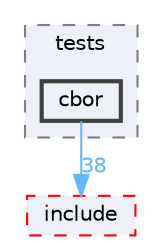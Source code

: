 digraph "external/reflect-cpp/tests/cbor"
{
 // LATEX_PDF_SIZE
  bgcolor="transparent";
  edge [fontname=Helvetica,fontsize=10,labelfontname=Helvetica,labelfontsize=10];
  node [fontname=Helvetica,fontsize=10,shape=box,height=0.2,width=0.4];
  compound=true
  subgraph clusterdir_96ed9f99bdafb7b1db11ea23481da3f6 {
    graph [ bgcolor="#edf0f7", pencolor="grey50", label="tests", fontname=Helvetica,fontsize=10 style="filled,dashed", URL="dir_96ed9f99bdafb7b1db11ea23481da3f6.html",tooltip=""]
  dir_545ef779746c9da0fd9b9858f9eac7fd [label="cbor", fillcolor="#edf0f7", color="grey25", style="filled,bold", URL="dir_545ef779746c9da0fd9b9858f9eac7fd.html",tooltip=""];
  }
  dir_52db5b9842da2a9d3126408803d2a092 [label="include", fillcolor="#edf0f7", color="red", style="filled,dashed", URL="dir_52db5b9842da2a9d3126408803d2a092.html",tooltip=""];
  dir_545ef779746c9da0fd9b9858f9eac7fd->dir_52db5b9842da2a9d3126408803d2a092 [headlabel="38", labeldistance=1.5 headhref="dir_000110_000385.html" href="dir_000110_000385.html" color="steelblue1" fontcolor="steelblue1"];
}
